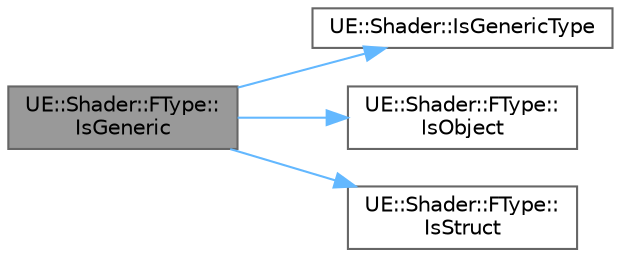 digraph "UE::Shader::FType::IsGeneric"
{
 // INTERACTIVE_SVG=YES
 // LATEX_PDF_SIZE
  bgcolor="transparent";
  edge [fontname=Helvetica,fontsize=10,labelfontname=Helvetica,labelfontsize=10];
  node [fontname=Helvetica,fontsize=10,shape=box,height=0.2,width=0.4];
  rankdir="LR";
  Node1 [id="Node000001",label="UE::Shader::FType::\lIsGeneric",height=0.2,width=0.4,color="gray40", fillcolor="grey60", style="filled", fontcolor="black",tooltip=" "];
  Node1 -> Node2 [id="edge1_Node000001_Node000002",color="steelblue1",style="solid",tooltip=" "];
  Node2 [id="Node000002",label="UE::Shader::IsGenericType",height=0.2,width=0.4,color="grey40", fillcolor="white", style="filled",URL="$df/dd9/namespaceUE_1_1Shader.html#aff87977a4cbd3a36735dc50f0ecf6a69",tooltip=" "];
  Node1 -> Node3 [id="edge2_Node000001_Node000003",color="steelblue1",style="solid",tooltip=" "];
  Node3 [id="Node000003",label="UE::Shader::FType::\lIsObject",height=0.2,width=0.4,color="grey40", fillcolor="white", style="filled",URL="$d3/d6e/structUE_1_1Shader_1_1FType.html#aa5a41d98f1f4e5397ae44dab34693f8a",tooltip=" "];
  Node1 -> Node4 [id="edge3_Node000001_Node000004",color="steelblue1",style="solid",tooltip=" "];
  Node4 [id="Node000004",label="UE::Shader::FType::\lIsStruct",height=0.2,width=0.4,color="grey40", fillcolor="white", style="filled",URL="$d3/d6e/structUE_1_1Shader_1_1FType.html#ab0d0e060a81da9061f236ad1b37f430d",tooltip=" "];
}
